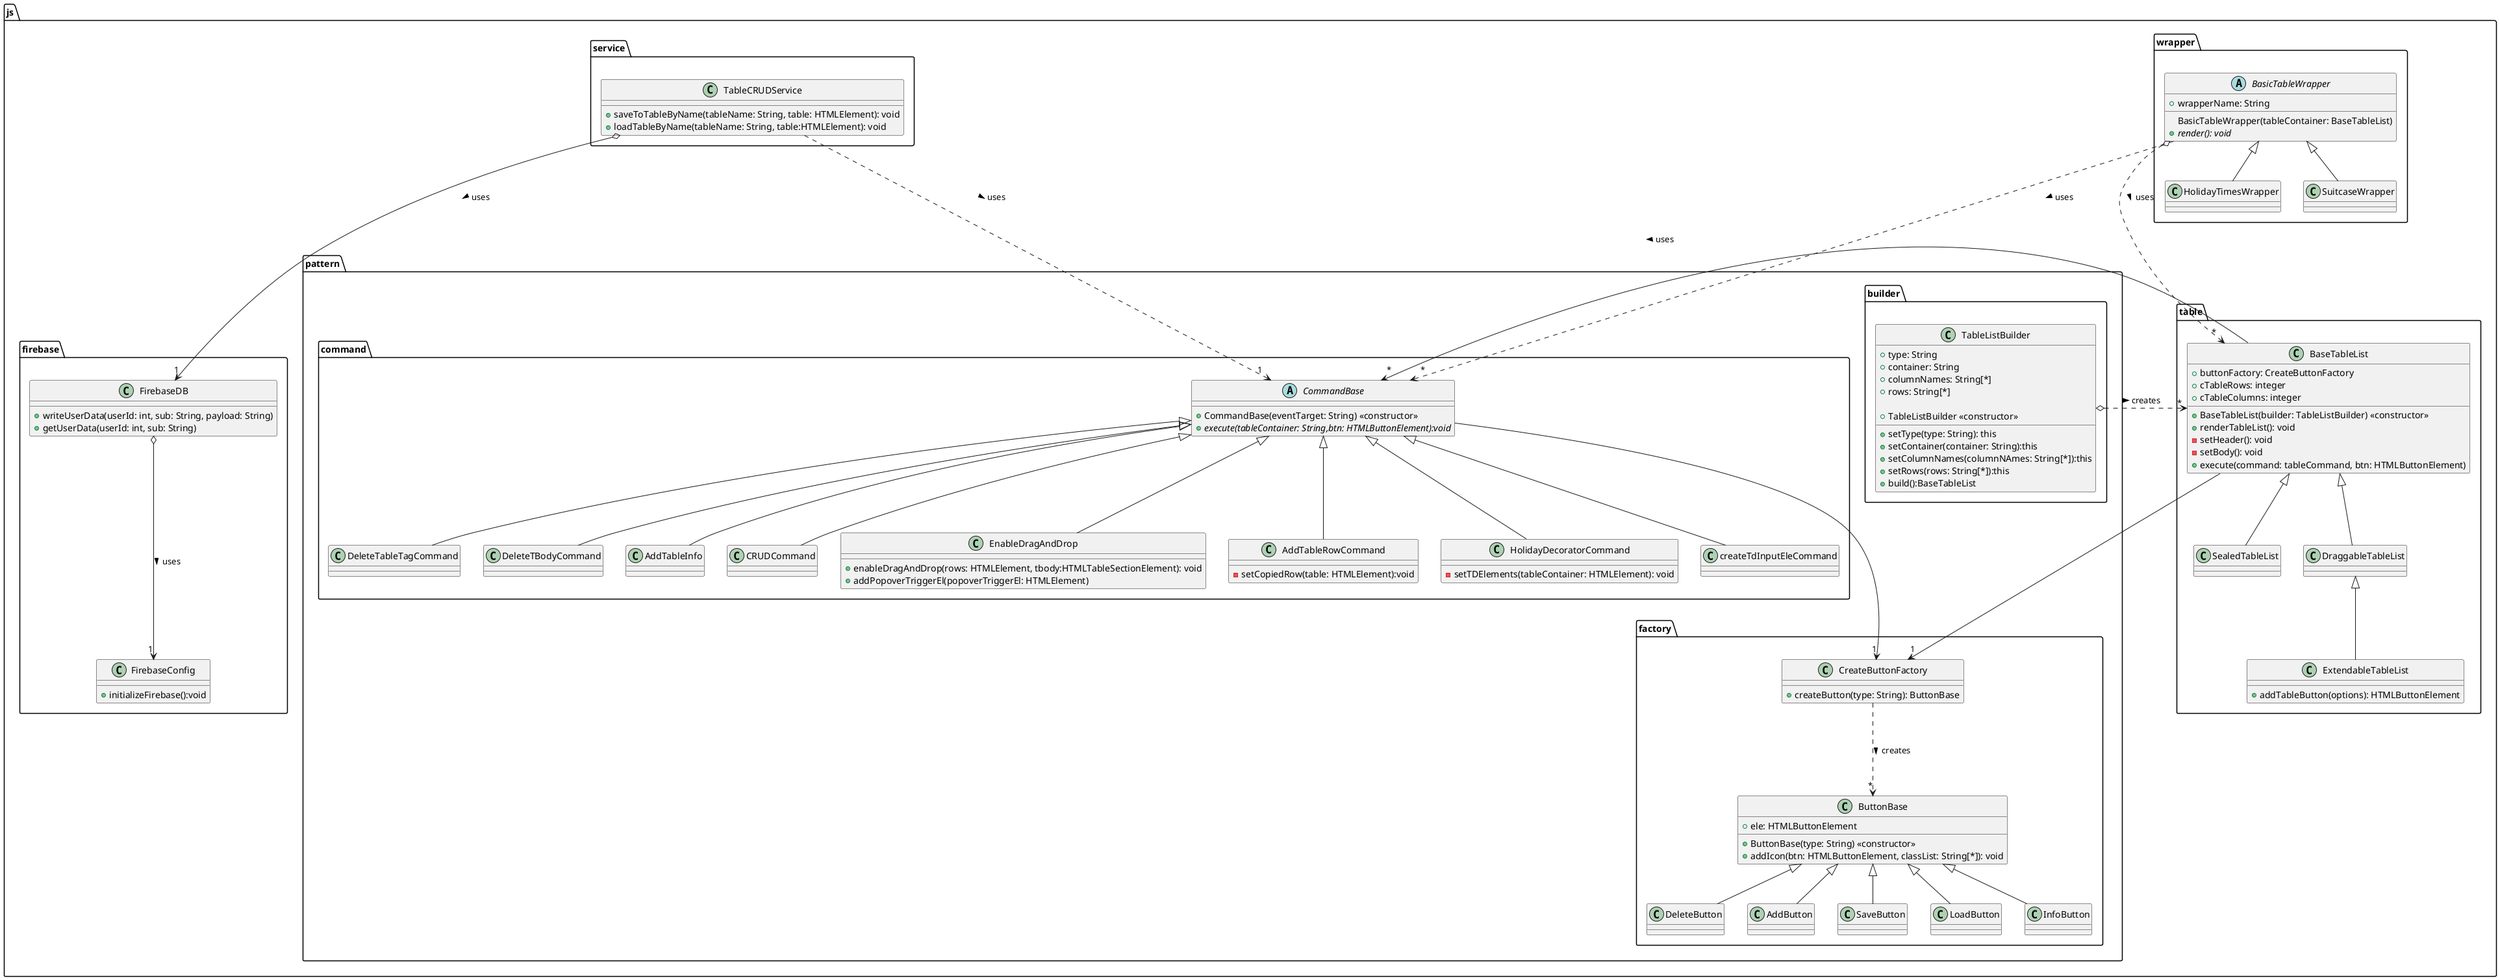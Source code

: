 @startuml

package js.pattern.builder {

class TableListBuilder {
    + type: String
    + container: String
    + columnNames: String[*]
    + rows: String[*]

    + TableListBuilder <<constructor>>
    + setType(type: String): this
    + setContainer(container: String):this
    + setColumnNames(columnNAmes: String[*]):this
    + setRows(rows: String[*]):this
    + build():BaseTableList
}
}

package js.table {

class BaseTableList {
    + BaseTableList(builder: TableListBuilder) <<constructor>>
    + buttonFactory: CreateButtonFactory
    + cTableRows: integer
    + cTableColumns: integer
    + renderTableList(): void
    - setHeader(): void
    - setBody(): void
    + execute(command: tableCommand, btn: HTMLButtonElement)
}

class SealedTableList extends BaseTableList {}

class ExtendableTableList extends DraggableTableList {
    + addTableButton(options): HTMLButtonElement
}

class DraggableTableList extends BaseTableList {}


}

package js.pattern.command {

    abstract class CommandBase {
        + CommandBase(eventTarget: String) <<constructor>>
        + {abstract} execute(tableContainer: String,btn: HTMLButtonElement):void
    }

    class DeleteTableTagCommand extends CommandBase {}
    class DeleteTBodyCommand extends CommandBase {}
    class AddTableInfo extends CommandBase{}
    class CRUDCommand extends CommandBase {}

class EnableDragAndDrop extends CommandBase {
    + enableDragAndDrop(rows: HTMLElement, tbody:HTMLTableSectionElement): void
    + addPopoverTriggerEl(popoverTriggerEl: HTMLElement)
}
    class AddTableRowCommand extends CommandBase {
        - setCopiedRow(table: HTMLElement):void
    }

        class HolidayDecoratorCommand extends CommandBase {
        - setTDElements(tableContainer: HTMLElement): void
    }
    class createTdInputEleCommand extends CommandBase {}



}


package js.pattern.factory {

    class ButtonBase {
        + ele: HTMLButtonElement
        + ButtonBase(type: String) <<constructor>>
        + addIcon(btn: HTMLButtonElement, classList: String[*]): void
    }

    class DeleteButton extends ButtonBase {}
    class AddButton extends ButtonBase {}
    class SaveButton extends ButtonBase {}
    class LoadButton extends ButtonBase {}
    class InfoButton extends ButtonBase {}

    class CreateButtonFactory {
        + createButton(type: String): ButtonBase
    }

}

package js.wrapper {

abstract class BasicTableWrapper {
    + wrapperName: String
    BasicTableWrapper(tableContainer: BaseTableList)
    + {abstract} render(): void
}

class HolidayTimesWrapper extends BasicTableWrapper {}
class SuitcaseWrapper extends BasicTableWrapper {}

}

package js.service {
    class TableCRUDService {
        + saveToTableByName(tableName: String, table: HTMLElement): void
        + loadTableByName(tableName: String, table:HTMLElement): void
    }
}

package js.firebase {
    class FirebaseDB {
        + writeUserData(userId: int, sub: String, payload: String)
        + getUserData(userId: int, sub: String)
    }

    class FirebaseConfig {
        + initializeFirebase():void

    }
}

FirebaseDB o---> "1" FirebaseConfig : > uses
TableCRUDService o---> "1" FirebaseDB : > uses
TableCRUDService ...> "1" CommandBase : > uses

CommandBase ---> "1" CreateButtonFactory

BaseTableList ---> "1" CreateButtonFactory
BaseTableList ---> "*" CommandBase : > uses

BasicTableWrapper ...> "*" CommandBase : > uses
BasicTableWrapper o...> "*" BaseTableList : > uses

CreateButtonFactory ...> "*" ButtonBase : > creates

TableListBuilder  o...> "*" BaseTableList : > creates

@enduml
